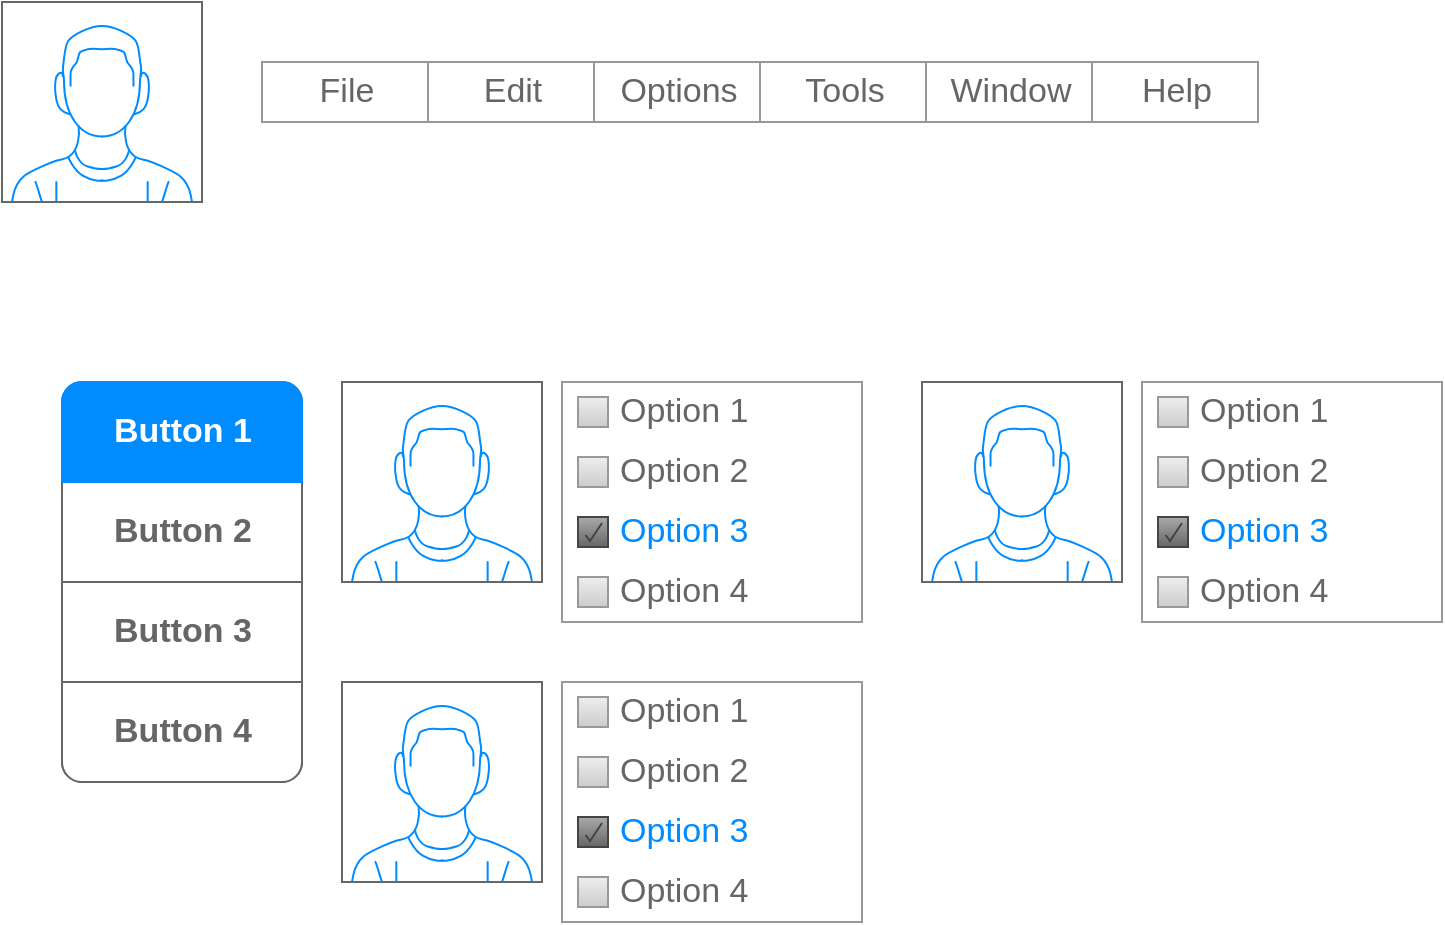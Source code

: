 <mxfile version="16.0.0" type="device"><diagram id="X3woaYL808Yc2Tl-wlqU" name="Page-1"><mxGraphModel dx="1422" dy="786" grid="1" gridSize="10" guides="1" tooltips="1" connect="1" arrows="1" fold="1" page="1" pageScale="1" pageWidth="827" pageHeight="1169" math="0" shadow="0"><root><mxCell id="0"/><mxCell id="1" parent="0"/><mxCell id="PG_x36oRw7-ZCiYdeMnd-1" value="" style="verticalLabelPosition=bottom;shadow=0;dashed=0;align=center;html=1;verticalAlign=top;strokeWidth=1;shape=mxgraph.mockup.containers.userMale;strokeColor=#666666;strokeColor2=#008cff;" vertex="1" parent="1"><mxGeometry x="230" y="220" width="100" height="100" as="geometry"/></mxCell><mxCell id="PG_x36oRw7-ZCiYdeMnd-2" value="" style="strokeWidth=1;shadow=0;dashed=0;align=center;html=1;shape=mxgraph.mockup.forms.rrect;rSize=0;strokeColor=#999999;fillColor=#ffffff;recursiveResize=0;" vertex="1" parent="1"><mxGeometry x="340" y="220" width="150" height="120" as="geometry"/></mxCell><mxCell id="PG_x36oRw7-ZCiYdeMnd-3" value="Option 1" style="strokeWidth=1;shadow=0;dashed=0;align=center;html=1;shape=mxgraph.mockup.forms.rrect;rSize=0;fillColor=#eeeeee;strokeColor=#999999;gradientColor=#cccccc;align=left;spacingLeft=4;fontSize=17;fontColor=#666666;labelPosition=right;" vertex="1" parent="PG_x36oRw7-ZCiYdeMnd-2"><mxGeometry x="8" y="7.5" width="15" height="15" as="geometry"/></mxCell><mxCell id="PG_x36oRw7-ZCiYdeMnd-4" value="Option 2" style="strokeWidth=1;shadow=0;dashed=0;align=center;html=1;shape=mxgraph.mockup.forms.rrect;rSize=0;fillColor=#eeeeee;strokeColor=#999999;gradientColor=#cccccc;align=left;spacingLeft=4;fontSize=17;fontColor=#666666;labelPosition=right;" vertex="1" parent="PG_x36oRw7-ZCiYdeMnd-2"><mxGeometry x="8" y="37.5" width="15" height="15" as="geometry"/></mxCell><mxCell id="PG_x36oRw7-ZCiYdeMnd-5" value="Option 3" style="strokeWidth=1;shadow=0;dashed=0;align=center;html=1;shape=mxgraph.mockup.forms.checkbox;rSize=0;resizable=0;fillColor=#aaaaaa;strokeColor=#444444;gradientColor=#666666;align=left;spacingLeft=4;fontSize=17;fontColor=#008cff;labelPosition=right;" vertex="1" parent="PG_x36oRw7-ZCiYdeMnd-2"><mxGeometry x="8" y="67.5" width="15" height="15" as="geometry"/></mxCell><mxCell id="PG_x36oRw7-ZCiYdeMnd-6" value="Option 4" style="strokeWidth=1;shadow=0;dashed=0;align=center;html=1;shape=mxgraph.mockup.forms.rrect;rSize=0;fillColor=#eeeeee;strokeColor=#999999;gradientColor=#cccccc;align=left;spacingLeft=4;fontSize=17;fontColor=#666666;labelPosition=right;" vertex="1" parent="PG_x36oRw7-ZCiYdeMnd-2"><mxGeometry x="8" y="97.5" width="15" height="15" as="geometry"/></mxCell><mxCell id="PG_x36oRw7-ZCiYdeMnd-7" value="" style="strokeWidth=1;shadow=0;dashed=0;align=center;html=1;shape=mxgraph.mockup.rrect;rSize=10;strokeColor=#666666;" vertex="1" parent="1"><mxGeometry x="90" y="220" width="120" height="200" as="geometry"/></mxCell><mxCell id="PG_x36oRw7-ZCiYdeMnd-8" value="Button 2" style="strokeColor=inherit;fillColor=inherit;gradientColor=inherit;strokeWidth=1;shadow=0;dashed=0;align=center;html=1;shape=mxgraph.mockup.rrect;rSize=0;fontSize=17;fontColor=#666666;fontStyle=1;resizeWidth=1;" vertex="1" parent="PG_x36oRw7-ZCiYdeMnd-7"><mxGeometry width="120" height="50" relative="1" as="geometry"><mxPoint y="50" as="offset"/></mxGeometry></mxCell><mxCell id="PG_x36oRw7-ZCiYdeMnd-9" value="Button 3" style="strokeColor=inherit;fillColor=inherit;gradientColor=inherit;strokeWidth=1;shadow=0;dashed=0;align=center;html=1;shape=mxgraph.mockup.rrect;rSize=0;fontSize=17;fontColor=#666666;fontStyle=1;resizeWidth=1;" vertex="1" parent="PG_x36oRw7-ZCiYdeMnd-7"><mxGeometry width="120" height="50" relative="1" as="geometry"><mxPoint y="100" as="offset"/></mxGeometry></mxCell><mxCell id="PG_x36oRw7-ZCiYdeMnd-10" value="Button 4" style="strokeColor=inherit;fillColor=inherit;gradientColor=inherit;strokeWidth=1;shadow=0;dashed=0;align=center;html=1;shape=mxgraph.mockup.bottomButton;rSize=10;fontSize=17;fontColor=#666666;fontStyle=1;resizeWidth=1;" vertex="1" parent="PG_x36oRw7-ZCiYdeMnd-7"><mxGeometry y="1" width="120" height="50" relative="1" as="geometry"><mxPoint y="-50" as="offset"/></mxGeometry></mxCell><mxCell id="PG_x36oRw7-ZCiYdeMnd-11" value="Button 1" style="strokeWidth=1;shadow=0;dashed=0;align=center;html=1;shape=mxgraph.mockup.topButton;rSize=10;fontSize=17;fontColor=#ffffff;fontStyle=1;fillColor=#008cff;strokeColor=#008cff;resizeWidth=1;" vertex="1" parent="PG_x36oRw7-ZCiYdeMnd-7"><mxGeometry width="120" height="50" relative="1" as="geometry"/></mxCell><mxCell id="PG_x36oRw7-ZCiYdeMnd-13" value="" style="verticalLabelPosition=bottom;shadow=0;dashed=0;align=center;html=1;verticalAlign=top;strokeWidth=1;shape=mxgraph.mockup.containers.userMale;strokeColor=#666666;strokeColor2=#008cff;" vertex="1" parent="1"><mxGeometry x="230" y="370" width="100" height="100" as="geometry"/></mxCell><mxCell id="PG_x36oRw7-ZCiYdeMnd-14" value="" style="strokeWidth=1;shadow=0;dashed=0;align=center;html=1;shape=mxgraph.mockup.forms.rrect;rSize=0;strokeColor=#999999;fillColor=#ffffff;recursiveResize=0;" vertex="1" parent="1"><mxGeometry x="340" y="370" width="150" height="120" as="geometry"/></mxCell><mxCell id="PG_x36oRw7-ZCiYdeMnd-15" value="Option 1" style="strokeWidth=1;shadow=0;dashed=0;align=center;html=1;shape=mxgraph.mockup.forms.rrect;rSize=0;fillColor=#eeeeee;strokeColor=#999999;gradientColor=#cccccc;align=left;spacingLeft=4;fontSize=17;fontColor=#666666;labelPosition=right;" vertex="1" parent="PG_x36oRw7-ZCiYdeMnd-14"><mxGeometry x="8" y="7.5" width="15" height="15" as="geometry"/></mxCell><mxCell id="PG_x36oRw7-ZCiYdeMnd-16" value="Option 2" style="strokeWidth=1;shadow=0;dashed=0;align=center;html=1;shape=mxgraph.mockup.forms.rrect;rSize=0;fillColor=#eeeeee;strokeColor=#999999;gradientColor=#cccccc;align=left;spacingLeft=4;fontSize=17;fontColor=#666666;labelPosition=right;" vertex="1" parent="PG_x36oRw7-ZCiYdeMnd-14"><mxGeometry x="8" y="37.5" width="15" height="15" as="geometry"/></mxCell><mxCell id="PG_x36oRw7-ZCiYdeMnd-17" value="Option 3" style="strokeWidth=1;shadow=0;dashed=0;align=center;html=1;shape=mxgraph.mockup.forms.checkbox;rSize=0;resizable=0;fillColor=#aaaaaa;strokeColor=#444444;gradientColor=#666666;align=left;spacingLeft=4;fontSize=17;fontColor=#008cff;labelPosition=right;" vertex="1" parent="PG_x36oRw7-ZCiYdeMnd-14"><mxGeometry x="8" y="67.5" width="15" height="15" as="geometry"/></mxCell><mxCell id="PG_x36oRw7-ZCiYdeMnd-18" value="Option 4" style="strokeWidth=1;shadow=0;dashed=0;align=center;html=1;shape=mxgraph.mockup.forms.rrect;rSize=0;fillColor=#eeeeee;strokeColor=#999999;gradientColor=#cccccc;align=left;spacingLeft=4;fontSize=17;fontColor=#666666;labelPosition=right;" vertex="1" parent="PG_x36oRw7-ZCiYdeMnd-14"><mxGeometry x="8" y="97.5" width="15" height="15" as="geometry"/></mxCell><mxCell id="PG_x36oRw7-ZCiYdeMnd-19" value="" style="verticalLabelPosition=bottom;shadow=0;dashed=0;align=center;html=1;verticalAlign=top;strokeWidth=1;shape=mxgraph.mockup.containers.userMale;strokeColor=#666666;strokeColor2=#008cff;" vertex="1" parent="1"><mxGeometry x="520" y="220" width="100" height="100" as="geometry"/></mxCell><mxCell id="PG_x36oRw7-ZCiYdeMnd-20" value="" style="strokeWidth=1;shadow=0;dashed=0;align=center;html=1;shape=mxgraph.mockup.forms.rrect;rSize=0;strokeColor=#999999;fillColor=#ffffff;recursiveResize=0;" vertex="1" parent="1"><mxGeometry x="630" y="220" width="150" height="120" as="geometry"/></mxCell><mxCell id="PG_x36oRw7-ZCiYdeMnd-21" value="Option 1" style="strokeWidth=1;shadow=0;dashed=0;align=center;html=1;shape=mxgraph.mockup.forms.rrect;rSize=0;fillColor=#eeeeee;strokeColor=#999999;gradientColor=#cccccc;align=left;spacingLeft=4;fontSize=17;fontColor=#666666;labelPosition=right;" vertex="1" parent="PG_x36oRw7-ZCiYdeMnd-20"><mxGeometry x="8" y="7.5" width="15" height="15" as="geometry"/></mxCell><mxCell id="PG_x36oRw7-ZCiYdeMnd-22" value="Option 2" style="strokeWidth=1;shadow=0;dashed=0;align=center;html=1;shape=mxgraph.mockup.forms.rrect;rSize=0;fillColor=#eeeeee;strokeColor=#999999;gradientColor=#cccccc;align=left;spacingLeft=4;fontSize=17;fontColor=#666666;labelPosition=right;" vertex="1" parent="PG_x36oRw7-ZCiYdeMnd-20"><mxGeometry x="8" y="37.5" width="15" height="15" as="geometry"/></mxCell><mxCell id="PG_x36oRw7-ZCiYdeMnd-23" value="Option 3" style="strokeWidth=1;shadow=0;dashed=0;align=center;html=1;shape=mxgraph.mockup.forms.checkbox;rSize=0;resizable=0;fillColor=#aaaaaa;strokeColor=#444444;gradientColor=#666666;align=left;spacingLeft=4;fontSize=17;fontColor=#008cff;labelPosition=right;" vertex="1" parent="PG_x36oRw7-ZCiYdeMnd-20"><mxGeometry x="8" y="67.5" width="15" height="15" as="geometry"/></mxCell><mxCell id="PG_x36oRw7-ZCiYdeMnd-24" value="Option 4" style="strokeWidth=1;shadow=0;dashed=0;align=center;html=1;shape=mxgraph.mockup.forms.rrect;rSize=0;fillColor=#eeeeee;strokeColor=#999999;gradientColor=#cccccc;align=left;spacingLeft=4;fontSize=17;fontColor=#666666;labelPosition=right;" vertex="1" parent="PG_x36oRw7-ZCiYdeMnd-20"><mxGeometry x="8" y="97.5" width="15" height="15" as="geometry"/></mxCell><mxCell id="PG_x36oRw7-ZCiYdeMnd-25" value="" style="verticalLabelPosition=bottom;shadow=0;dashed=0;align=center;html=1;verticalAlign=top;strokeWidth=1;shape=mxgraph.mockup.containers.userMale;strokeColor=#666666;strokeColor2=#008cff;" vertex="1" parent="1"><mxGeometry x="60" y="30" width="100" height="100" as="geometry"/></mxCell><mxCell id="PG_x36oRw7-ZCiYdeMnd-26" value="" style="strokeWidth=1;shadow=0;dashed=0;align=center;html=1;shape=mxgraph.mockup.forms.rrect;rSize=0;strokeColor=#999999;" vertex="1" parent="1"><mxGeometry x="190" y="60" width="498" height="30" as="geometry"/></mxCell><mxCell id="PG_x36oRw7-ZCiYdeMnd-27" value="File" style="strokeColor=inherit;fillColor=inherit;gradientColor=inherit;strokeWidth=1;shadow=0;dashed=0;align=center;html=1;shape=mxgraph.mockup.forms.rrect;rSize=0;fontSize=17;fontColor=#666666;" vertex="1" parent="PG_x36oRw7-ZCiYdeMnd-26"><mxGeometry width="83" height="30" as="geometry"/></mxCell><mxCell id="PG_x36oRw7-ZCiYdeMnd-28" value="Edit" style="strokeColor=inherit;fillColor=inherit;gradientColor=inherit;strokeWidth=1;shadow=0;dashed=0;align=center;html=1;shape=mxgraph.mockup.forms.rrect;rSize=0;fontSize=17;fontColor=#666666;" vertex="1" parent="PG_x36oRw7-ZCiYdeMnd-26"><mxGeometry x="83" width="83" height="30" as="geometry"/></mxCell><mxCell id="PG_x36oRw7-ZCiYdeMnd-29" value="Options" style="strokeColor=inherit;fillColor=inherit;gradientColor=inherit;strokeWidth=1;shadow=0;dashed=0;align=center;html=1;shape=mxgraph.mockup.forms.rrect;rSize=0;fontSize=17;fontColor=#666666;" vertex="1" parent="PG_x36oRw7-ZCiYdeMnd-26"><mxGeometry x="166" width="83" height="30" as="geometry"/></mxCell><mxCell id="PG_x36oRw7-ZCiYdeMnd-30" value="Tools" style="strokeColor=inherit;fillColor=inherit;gradientColor=inherit;strokeWidth=1;shadow=0;dashed=0;align=center;html=1;shape=mxgraph.mockup.forms.rrect;rSize=0;fontSize=17;fontColor=#666666;" vertex="1" parent="PG_x36oRw7-ZCiYdeMnd-26"><mxGeometry x="249" width="83" height="30" as="geometry"/></mxCell><mxCell id="PG_x36oRw7-ZCiYdeMnd-31" value="Window" style="strokeColor=inherit;fillColor=inherit;gradientColor=inherit;strokeWidth=1;shadow=0;dashed=0;align=center;html=1;shape=mxgraph.mockup.forms.rrect;rSize=0;fontSize=17;fontColor=#666666;" vertex="1" parent="PG_x36oRw7-ZCiYdeMnd-26"><mxGeometry x="332" width="83" height="30" as="geometry"/></mxCell><mxCell id="PG_x36oRw7-ZCiYdeMnd-32" value="Help" style="strokeColor=inherit;fillColor=inherit;gradientColor=inherit;strokeWidth=1;shadow=0;dashed=0;align=center;html=1;shape=mxgraph.mockup.forms.rrect;rSize=0;fontSize=17;fontColor=#666666;" vertex="1" parent="PG_x36oRw7-ZCiYdeMnd-26"><mxGeometry x="415" width="83" height="30" as="geometry"/></mxCell></root></mxGraphModel></diagram></mxfile>